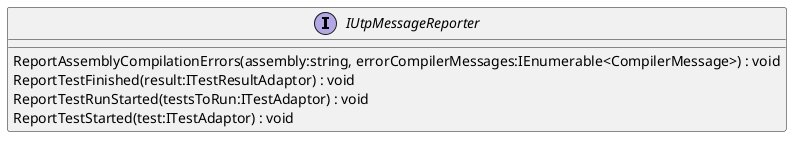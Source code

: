 @startuml
interface IUtpMessageReporter {
    ReportAssemblyCompilationErrors(assembly:string, errorCompilerMessages:IEnumerable<CompilerMessage>) : void
    ReportTestFinished(result:ITestResultAdaptor) : void
    ReportTestRunStarted(testsToRun:ITestAdaptor) : void
    ReportTestStarted(test:ITestAdaptor) : void
}
@enduml
